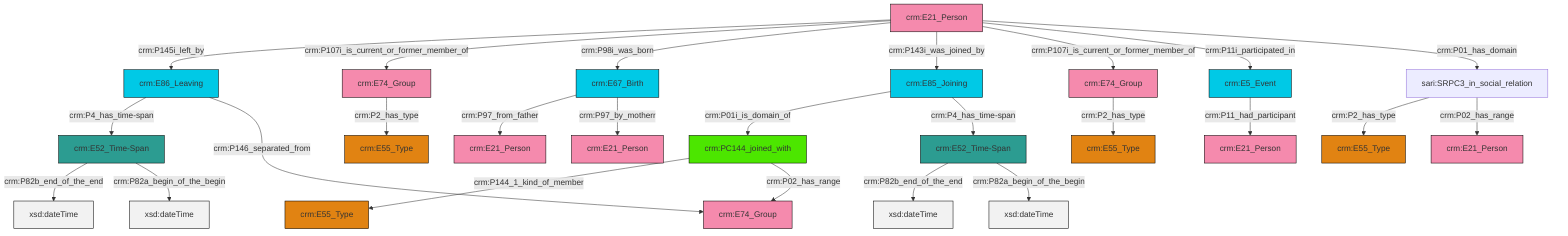 graph TD
classDef Literal fill:#f2f2f2,stroke:#000000;
classDef CRM_Entity fill:#FFFFFF,stroke:#000000;
classDef Temporal_Entity fill:#00C9E6, stroke:#000000;
classDef Type fill:#E18312, stroke:#000000;
classDef Time-Span fill:#2C9C91, stroke:#000000;
classDef Appellation fill:#FFEB7F, stroke:#000000;
classDef Place fill:#008836, stroke:#000000;
classDef Persistent_Item fill:#B266B2, stroke:#000000;
classDef Conceptual_Object fill:#FFD700, stroke:#000000;
classDef Physical_Thing fill:#D2B48C, stroke:#000000;
classDef Actor fill:#f58aad, stroke:#000000;
classDef PC_Classes fill:#4ce600, stroke:#000000;
classDef Multi fill:#cccccc,stroke:#000000;

0["crm:E21_Person"]:::Actor -->|crm:P145i_left_by| 1["crm:E86_Leaving"]:::Temporal_Entity
2["crm:PC144_joined_with"]:::PC_Classes -->|crm:P144_1_kind_of_member| 3["crm:E55_Type"]:::Type
4["crm:E52_Time-Span"]:::Time-Span -->|crm:P82b_end_of_the_end| 5[xsd:dateTime]:::Literal
6["crm:E85_Joining"]:::Temporal_Entity -->|crm:P01i_is_domain_of| 2["crm:PC144_joined_with"]:::PC_Classes
1["crm:E86_Leaving"]:::Temporal_Entity -->|crm:P4_has_time-span| 4["crm:E52_Time-Span"]:::Time-Span
0["crm:E21_Person"]:::Actor -->|crm:P107i_is_current_or_former_member_of| 10["crm:E74_Group"]:::Actor
0["crm:E21_Person"]:::Actor -->|crm:P98i_was_born| 13["crm:E67_Birth"]:::Temporal_Entity
13["crm:E67_Birth"]:::Temporal_Entity -->|crm:P97_from_father| 15["crm:E21_Person"]:::Actor
4["crm:E52_Time-Span"]:::Time-Span -->|crm:P82a_begin_of_the_begin| 16[xsd:dateTime]:::Literal
10["crm:E74_Group"]:::Actor -->|crm:P2_has_type| 17["crm:E55_Type"]:::Type
1["crm:E86_Leaving"]:::Temporal_Entity -->|crm:P146_separated_from| 19["crm:E74_Group"]:::Actor
0["crm:E21_Person"]:::Actor -->|crm:P143i_was_joined_by| 6["crm:E85_Joining"]:::Temporal_Entity
21["crm:E52_Time-Span"]:::Time-Span -->|crm:P82b_end_of_the_end| 22[xsd:dateTime]:::Literal
0["crm:E21_Person"]:::Actor -->|crm:P107i_is_current_or_former_member_of| 24["crm:E74_Group"]:::Actor
0["crm:E21_Person"]:::Actor -->|crm:P11i_participated_in| 11["crm:E5_Event"]:::Temporal_Entity
13["crm:E67_Birth"]:::Temporal_Entity -->|crm:P97_by_motherr| 26["crm:E21_Person"]:::Actor
21["crm:E52_Time-Span"]:::Time-Span -->|crm:P82a_begin_of_the_begin| 33[xsd:dateTime]:::Literal
6["crm:E85_Joining"]:::Temporal_Entity -->|crm:P4_has_time-span| 21["crm:E52_Time-Span"]:::Time-Span
36["sari:SRPC3_in_social_relation"]:::Default -->|crm:P2_has_type| 8["crm:E55_Type"]:::Type
11["crm:E5_Event"]:::Temporal_Entity -->|crm:P11_had_participant| 39["crm:E21_Person"]:::Actor
2["crm:PC144_joined_with"]:::PC_Classes -->|crm:P02_has_range| 19["crm:E74_Group"]:::Actor
0["crm:E21_Person"]:::Actor -->|crm:P01_has_domain| 36["sari:SRPC3_in_social_relation"]:::Default
36["sari:SRPC3_in_social_relation"]:::Default -->|crm:P02_has_range| 27["crm:E21_Person"]:::Actor
24["crm:E74_Group"]:::Actor -->|crm:P2_has_type| 29["crm:E55_Type"]:::Type